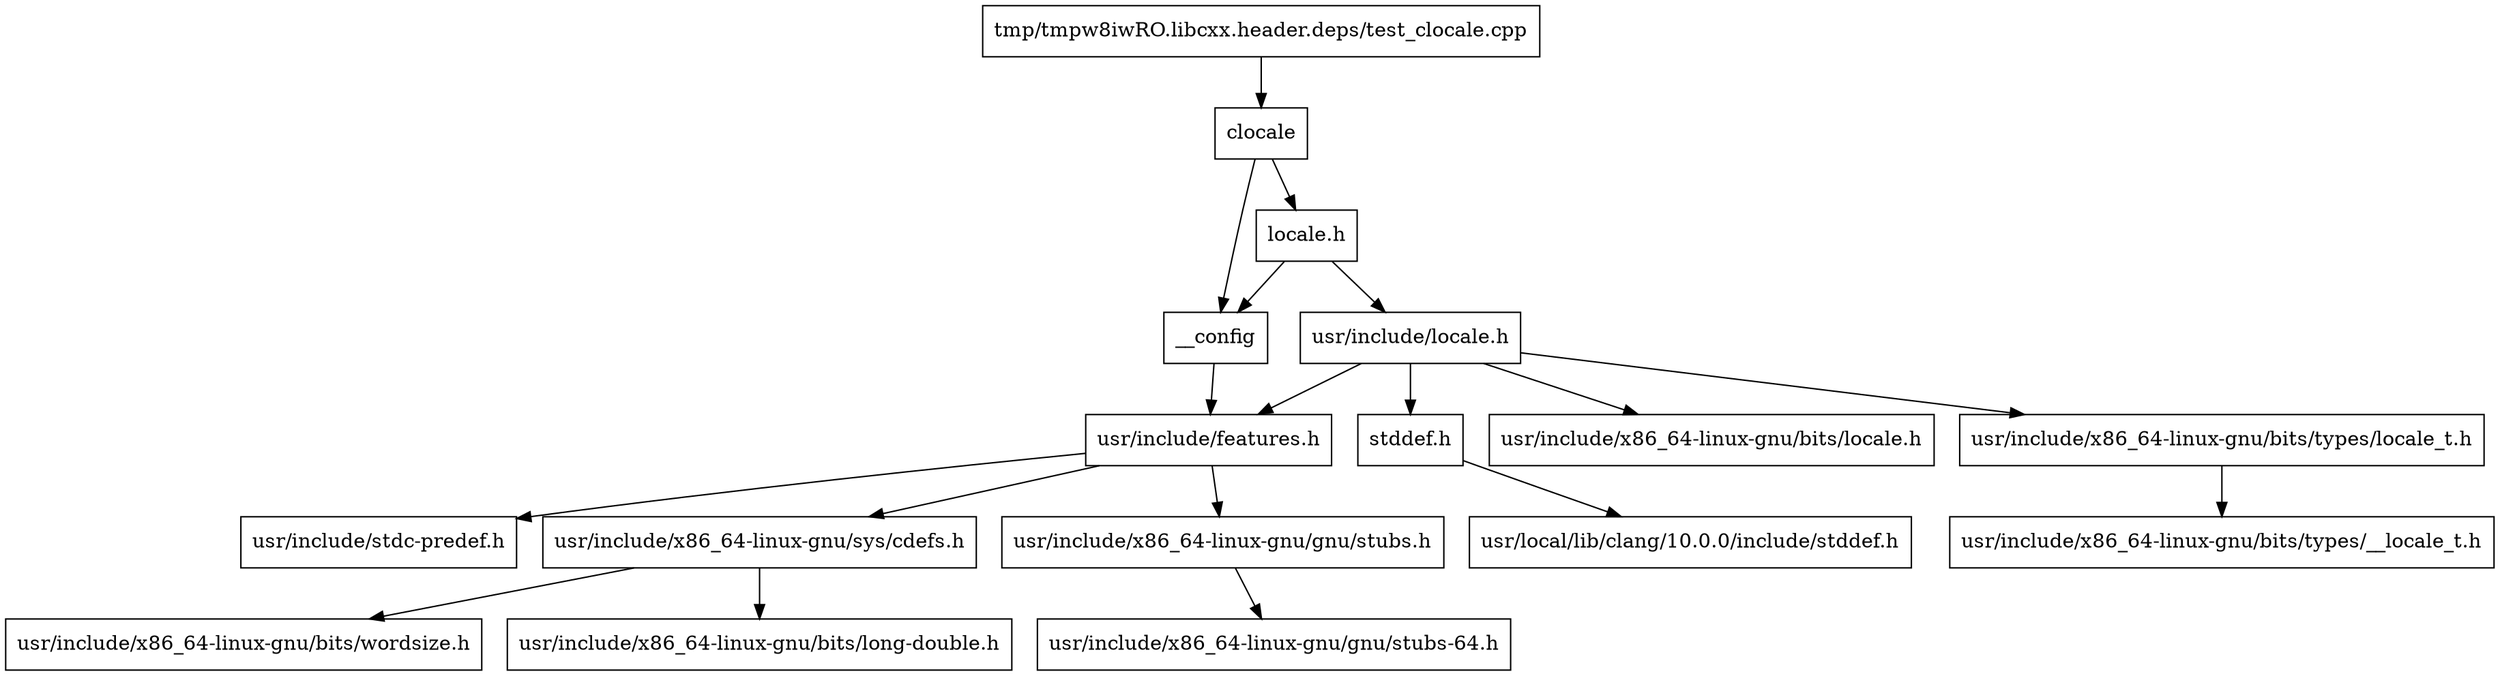 digraph "dependencies" {
  header_1 [ shape="box", label="clocale"];
  header_0 [ shape="box", label="tmp/tmpw8iwRO.libcxx.header.deps/test_clocale.cpp"];
  header_2 [ shape="box", label="__config"];
  header_3 [ shape="box", label="usr/include/features.h"];
  header_4 [ shape="box", label="usr/include/stdc-predef.h"];
  header_5 [ shape="box", label="usr/include/x86_64-linux-gnu/sys/cdefs.h"];
  header_6 [ shape="box", label="usr/include/x86_64-linux-gnu/bits/wordsize.h"];
  header_7 [ shape="box", label="usr/include/x86_64-linux-gnu/bits/long-double.h"];
  header_8 [ shape="box", label="usr/include/x86_64-linux-gnu/gnu/stubs.h"];
  header_9 [ shape="box", label="usr/include/x86_64-linux-gnu/gnu/stubs-64.h"];
  header_11 [ shape="box", label="locale.h"];
  header_12 [ shape="box", label="usr/include/locale.h"];
  header_13 [ shape="box", label="stddef.h"];
  header_14 [ shape="box", label="usr/local/lib/clang/10.0.0/include/stddef.h"];
  header_15 [ shape="box", label="usr/include/x86_64-linux-gnu/bits/locale.h"];
  header_16 [ shape="box", label="usr/include/x86_64-linux-gnu/bits/types/locale_t.h"];
  header_17 [ shape="box", label="usr/include/x86_64-linux-gnu/bits/types/__locale_t.h"];
  header_8 -> header_9;
  header_11 -> header_2;
  header_11 -> header_12;
  header_3 -> header_4;
  header_3 -> header_5;
  header_3 -> header_8;
  header_12 -> header_3;
  header_12 -> header_13;
  header_12 -> header_15;
  header_12 -> header_16;
  header_2 -> header_3;
  header_0 -> header_1;
  header_16 -> header_17;
  header_1 -> header_2;
  header_1 -> header_11;
  header_5 -> header_6;
  header_5 -> header_7;
  header_13 -> header_14;
}
